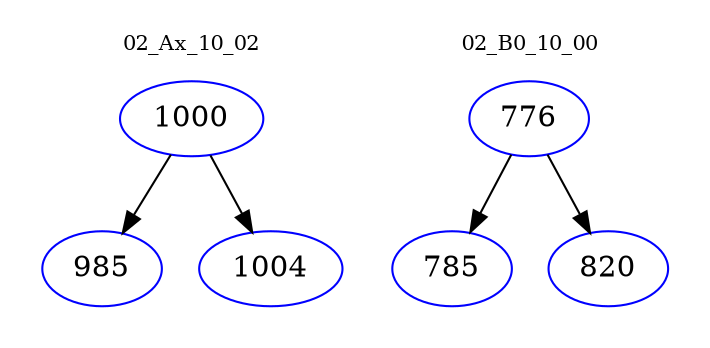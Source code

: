 digraph{
subgraph cluster_0 {
color = white
label = "02_Ax_10_02";
fontsize=10;
T0_1000 [label="1000", color="blue"]
T0_1000 -> T0_985 [color="black"]
T0_985 [label="985", color="blue"]
T0_1000 -> T0_1004 [color="black"]
T0_1004 [label="1004", color="blue"]
}
subgraph cluster_1 {
color = white
label = "02_B0_10_00";
fontsize=10;
T1_776 [label="776", color="blue"]
T1_776 -> T1_785 [color="black"]
T1_785 [label="785", color="blue"]
T1_776 -> T1_820 [color="black"]
T1_820 [label="820", color="blue"]
}
}
